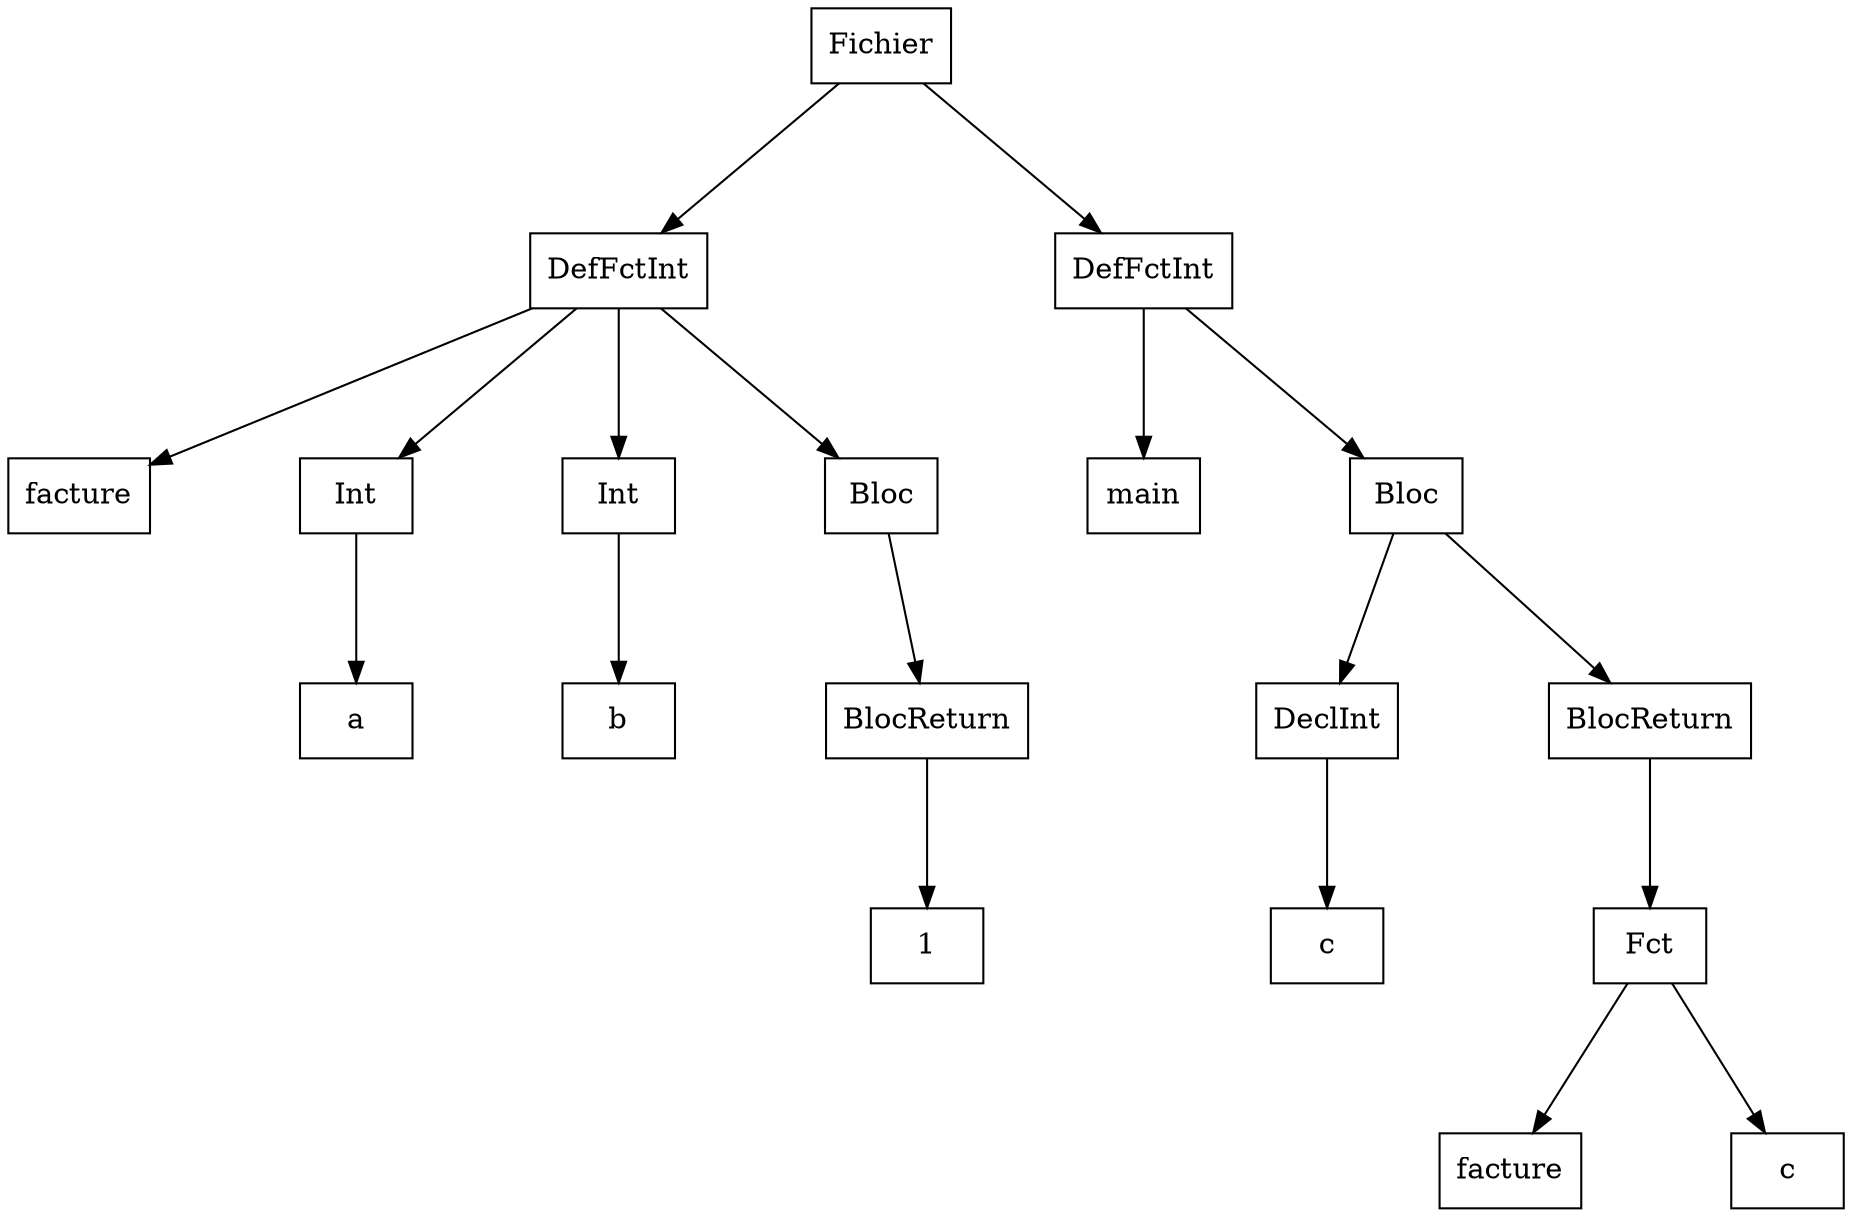 digraph "ast"{

	nodesep=1;
	ranksep=1;

	N0 [label="Fichier", shape="box"];
	N1 [label="DefFctInt", shape="box"];
	N2 [label="facture", shape="box"];
	N3 [label="Int", shape="box"];
	N4 [label="a", shape="box"];
	N5 [label="Int", shape="box"];
	N6 [label="b", shape="box"];
	N7 [label="Bloc", shape="box"];
	N8 [label="BlocReturn", shape="box"];
	N9 [label="1", shape="box"];
	N10 [label="DefFctInt", shape="box"];
	N11 [label="main", shape="box"];
	N12 [label="Bloc", shape="box"];
	N13 [label="DeclInt", shape="box"];
	N14 [label="c", shape="box"];
	N15 [label="BlocReturn", shape="box"];
	N16 [label="Fct", shape="box"];
	N17 [label="facture", shape="box"];
	N18 [label="c", shape="box"];

	N1 -> N2; 
	N3 -> N4; 
	N1 -> N3; 
	N5 -> N6; 
	N1 -> N5; 
	N8 -> N9; 
	N7 -> N8; 
	N1 -> N7; 
	N0 -> N1; 
	N10 -> N11; 
	N13 -> N14; 
	N12 -> N13; 
	N16 -> N17; 
	N16 -> N18; 
	N15 -> N16; 
	N12 -> N15; 
	N10 -> N12; 
	N0 -> N10; 
}
